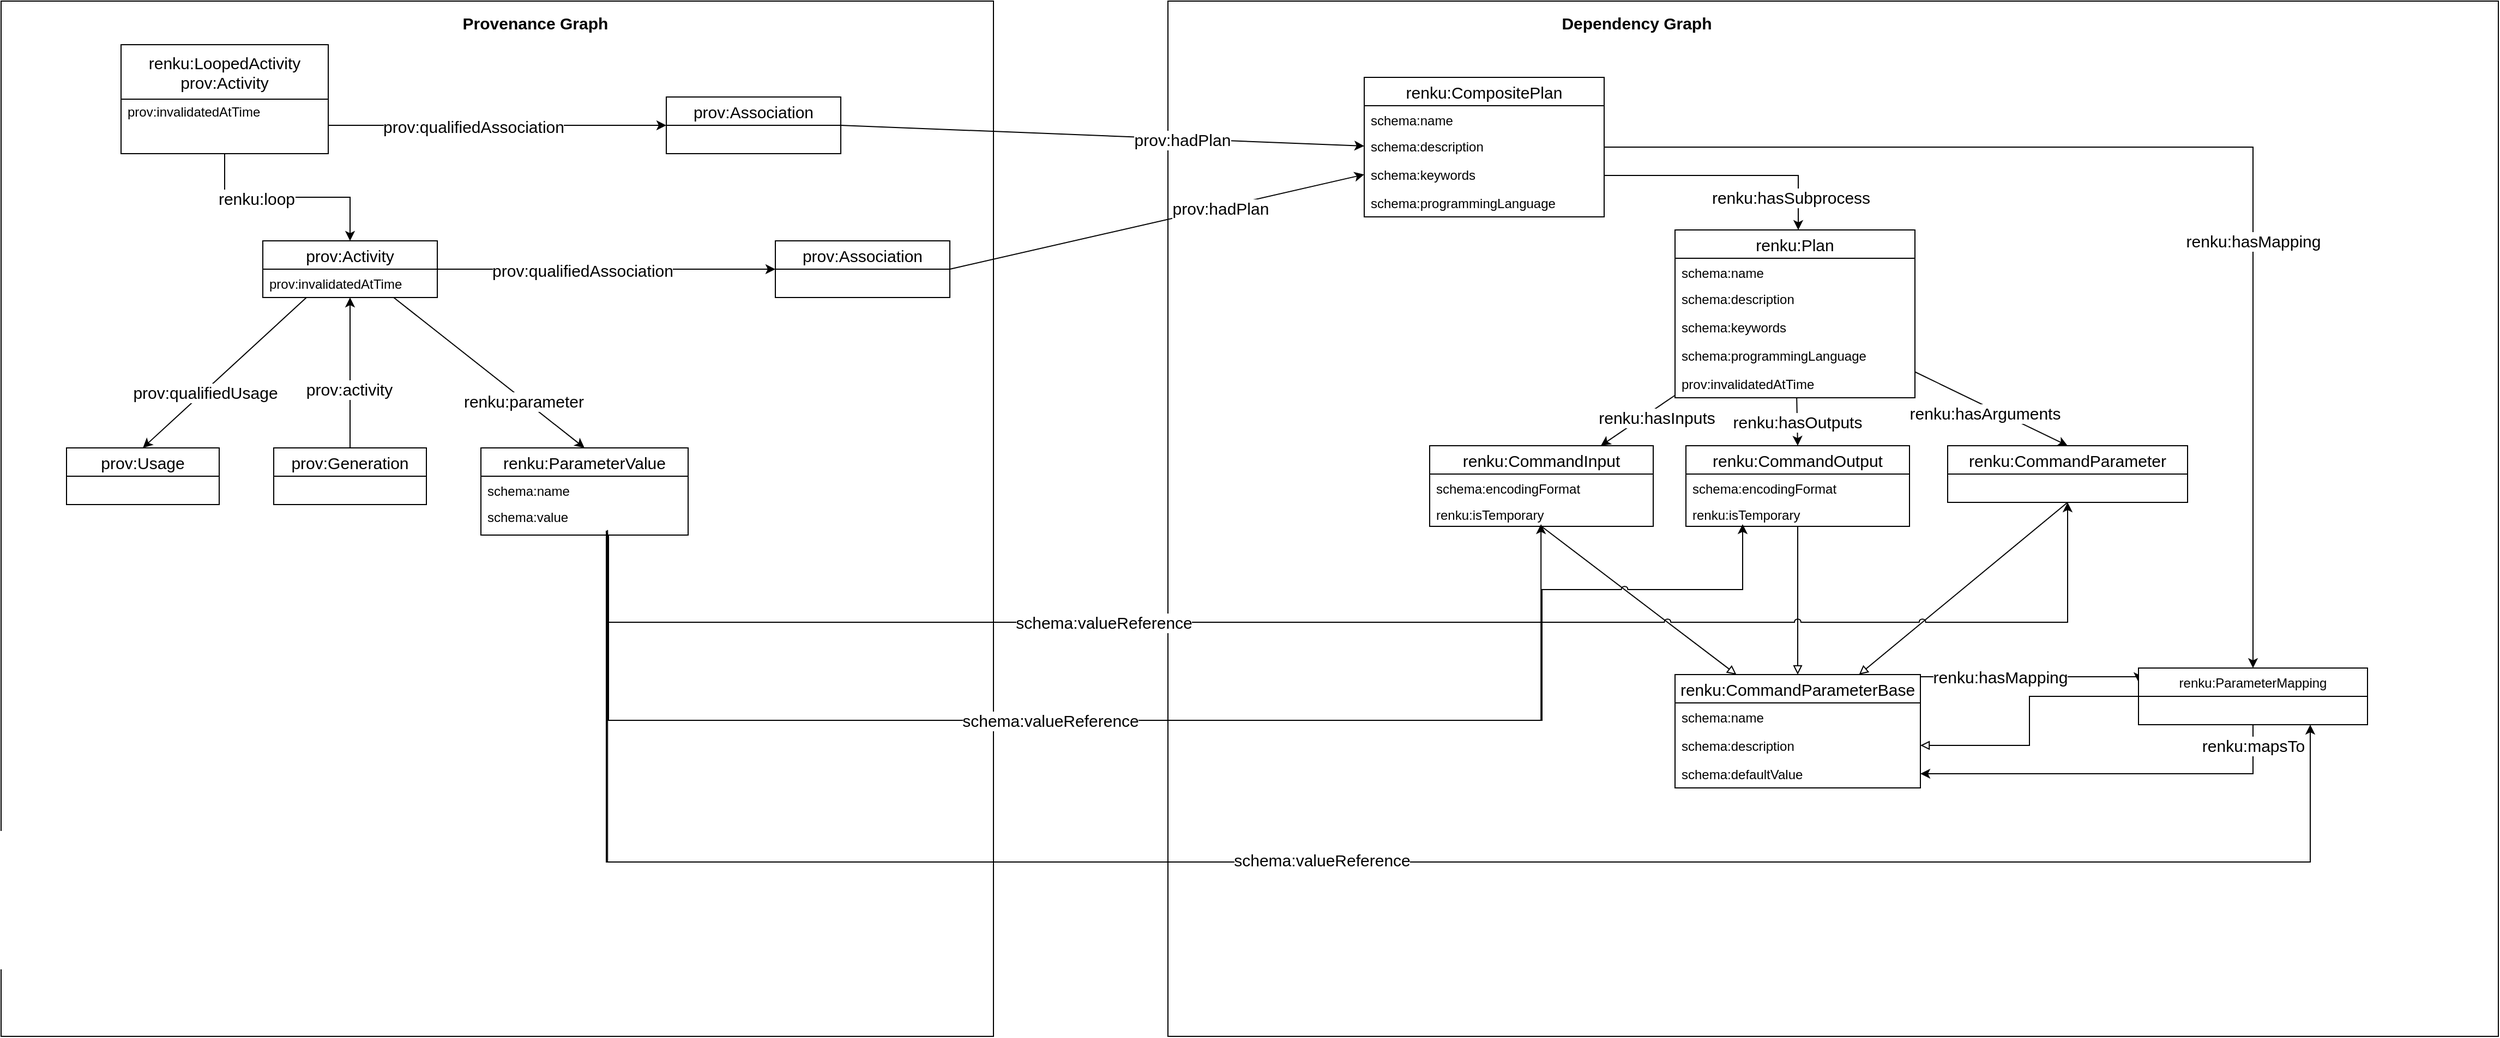 <mxfile>
    <diagram id="LXhlzKA2DTauktz912tX" name="Page-1">
        <mxGraphModel dx="1205" dy="1123" grid="1" gridSize="10" guides="1" tooltips="1" connect="1" arrows="1" fold="1" page="1" pageScale="1" pageWidth="850" pageHeight="1100" math="0" shadow="0">
            <root>
                <mxCell id="0"/>
                <mxCell id="1" parent="0"/>
                <mxCell id="3" value="" style="rounded=0;whiteSpace=wrap;html=1;" parent="1" vertex="1">
                    <mxGeometry x="10" y="30" width="910" height="950" as="geometry"/>
                </mxCell>
                <mxCell id="4" value="Provenance Graph" style="text;html=1;strokeColor=none;fillColor=none;align=center;verticalAlign=middle;whiteSpace=wrap;rounded=0;fontStyle=1;fontSize=15;" parent="1" vertex="1">
                    <mxGeometry x="410" y="40" width="180" height="20" as="geometry"/>
                </mxCell>
                <mxCell id="9" value="prov:Activity" style="swimlane;fontStyle=0;childLayout=stackLayout;horizontal=1;startSize=26;fillColor=none;horizontalStack=0;resizeParent=1;resizeParentMax=0;resizeLast=0;collapsible=1;marginBottom=0;fontSize=15;" parent="1" vertex="1">
                    <mxGeometry x="250" y="250" width="160" height="52" as="geometry"/>
                </mxCell>
                <mxCell id="13" value="prov:Usage" style="swimlane;fontStyle=0;childLayout=stackLayout;horizontal=1;startSize=26;fillColor=none;horizontalStack=0;resizeParent=1;resizeParentMax=0;resizeLast=0;collapsible=1;marginBottom=0;fontSize=15;" parent="1" vertex="1">
                    <mxGeometry x="70" y="440" width="140" height="52" as="geometry"/>
                </mxCell>
                <mxCell id="17" value="prov:Generation" style="swimlane;fontStyle=0;childLayout=stackLayout;horizontal=1;startSize=26;fillColor=none;horizontalStack=0;resizeParent=1;resizeParentMax=0;resizeLast=0;collapsible=1;marginBottom=0;fontSize=15;" parent="1" vertex="1">
                    <mxGeometry x="260" y="440" width="140" height="52" as="geometry"/>
                </mxCell>
                <mxCell id="18" value="renku:ParameterValue" style="swimlane;fontStyle=0;childLayout=stackLayout;horizontal=1;startSize=26;fillColor=none;horizontalStack=0;resizeParent=1;resizeParentMax=0;resizeLast=0;collapsible=1;marginBottom=0;fontSize=15;" parent="1" vertex="1">
                    <mxGeometry x="450" y="440" width="190" height="80" as="geometry"/>
                </mxCell>
                <mxCell id="19" value="" style="endArrow=classic;html=1;fontSize=15;exitX=0.25;exitY=1;exitDx=0;exitDy=0;entryX=0.5;entryY=0;entryDx=0;entryDy=0;" parent="1" source="9" target="13" edge="1">
                    <mxGeometry width="50" height="50" relative="1" as="geometry">
                        <mxPoint x="780" y="180" as="sourcePoint"/>
                        <mxPoint x="830" y="130" as="targetPoint"/>
                    </mxGeometry>
                </mxCell>
                <mxCell id="22" value="prov:qualifiedUsage" style="edgeLabel;html=1;align=center;verticalAlign=middle;resizable=0;points=[];fontSize=15;" parent="19" vertex="1" connectable="0">
                    <mxGeometry x="0.252" y="1" relative="1" as="geometry">
                        <mxPoint as="offset"/>
                    </mxGeometry>
                </mxCell>
                <mxCell id="20" value="" style="endArrow=classic;html=1;fontSize=15;entryX=0.5;entryY=1;entryDx=0;entryDy=0;" parent="1" source="17" target="9" edge="1">
                    <mxGeometry width="50" height="50" relative="1" as="geometry">
                        <mxPoint x="630" y="30" as="sourcePoint"/>
                        <mxPoint x="680" y="-20" as="targetPoint"/>
                    </mxGeometry>
                </mxCell>
                <mxCell id="23" value="prov:activity" style="edgeLabel;html=1;align=center;verticalAlign=middle;resizable=0;points=[];fontSize=15;" parent="20" vertex="1" connectable="0">
                    <mxGeometry x="-0.213" y="1" relative="1" as="geometry">
                        <mxPoint as="offset"/>
                    </mxGeometry>
                </mxCell>
                <mxCell id="21" value="" style="endArrow=classic;html=1;fontSize=15;exitX=0.75;exitY=1;exitDx=0;exitDy=0;entryX=0.5;entryY=0;entryDx=0;entryDy=0;" parent="1" source="9" target="18" edge="1">
                    <mxGeometry width="50" height="50" relative="1" as="geometry">
                        <mxPoint x="610" y="30" as="sourcePoint"/>
                        <mxPoint x="660" y="-20" as="targetPoint"/>
                    </mxGeometry>
                </mxCell>
                <mxCell id="24" value="renku:parameter" style="edgeLabel;html=1;align=center;verticalAlign=middle;resizable=0;points=[];fontSize=15;" parent="21" vertex="1" connectable="0">
                    <mxGeometry x="0.366" y="-1" relative="1" as="geometry">
                        <mxPoint as="offset"/>
                    </mxGeometry>
                </mxCell>
                <mxCell id="29" value="schema:name" style="text;strokeColor=none;fillColor=none;align=left;verticalAlign=top;spacingLeft=4;spacingRight=4;overflow=hidden;rotatable=0;points=[[0,0.5],[1,0.5]];portConstraint=eastwest;" parent="1" vertex="1">
                    <mxGeometry x="450" y="466" width="190" height="26" as="geometry"/>
                </mxCell>
                <mxCell id="98" style="edgeStyle=orthogonalEdgeStyle;rounded=0;orthogonalLoop=1;jettySize=auto;html=1;entryX=0.75;entryY=1;entryDx=0;entryDy=0;startArrow=none;startFill=0;endArrow=classic;endFill=1;fontColor=#FFFFFF;exitX=0.43;exitY=1.077;exitDx=0;exitDy=0;exitPerimeter=0;" parent="1" source="125" target="84" edge="1">
                    <mxGeometry relative="1" as="geometry">
                        <Array as="points">
                            <mxPoint x="566" y="820"/>
                            <mxPoint x="2128" y="820"/>
                        </Array>
                        <mxPoint x="565" y="642" as="sourcePoint"/>
                    </mxGeometry>
                </mxCell>
                <mxCell id="32" value="" style="rounded=0;whiteSpace=wrap;html=1;fontSize=15;" parent="1" vertex="1">
                    <mxGeometry x="1080" y="30" width="1220" height="950" as="geometry"/>
                </mxCell>
                <mxCell id="33" value="Dependency Graph" style="text;html=1;strokeColor=none;fillColor=none;align=center;verticalAlign=middle;whiteSpace=wrap;rounded=0;fontStyle=1;fontSize=15;" parent="1" vertex="1">
                    <mxGeometry x="1420" y="40" width="180" height="20" as="geometry"/>
                </mxCell>
                <mxCell id="63" style="rounded=0;orthogonalLoop=1;jettySize=auto;html=1;endArrow=classic;endFill=1;fontSize=15;" parent="1" source="34" target="42" edge="1">
                    <mxGeometry relative="1" as="geometry"/>
                </mxCell>
                <mxCell id="89" value="renku:hasInputs" style="edgeLabel;html=1;align=center;verticalAlign=middle;resizable=0;points=[];fontSize=15;" parent="63" vertex="1" connectable="0">
                    <mxGeometry x="0.425" y="1" relative="1" as="geometry">
                        <mxPoint x="30.39" y="-13.9" as="offset"/>
                    </mxGeometry>
                </mxCell>
                <mxCell id="64" style="edgeStyle=none;rounded=0;orthogonalLoop=1;jettySize=auto;html=1;entryX=0.5;entryY=0;entryDx=0;entryDy=0;endArrow=classic;endFill=1;fontSize=15;" parent="1" source="34" target="46" edge="1">
                    <mxGeometry relative="1" as="geometry"/>
                </mxCell>
                <mxCell id="90" value="renku:hasOutputs" style="edgeLabel;html=1;align=center;verticalAlign=middle;resizable=0;points=[];fontSize=15;" parent="64" vertex="1" connectable="0">
                    <mxGeometry x="-0.385" y="-1" relative="1" as="geometry">
                        <mxPoint x="1" y="8" as="offset"/>
                    </mxGeometry>
                </mxCell>
                <mxCell id="65" style="edgeStyle=none;rounded=0;orthogonalLoop=1;jettySize=auto;html=1;entryX=0.5;entryY=0;entryDx=0;entryDy=0;endArrow=classic;endFill=1;fontSize=15;" parent="1" source="34" target="50" edge="1">
                    <mxGeometry relative="1" as="geometry"/>
                </mxCell>
                <mxCell id="91" value="renku:hasArguments" style="edgeLabel;html=1;align=center;verticalAlign=middle;resizable=0;points=[];fontSize=15;" parent="65" vertex="1" connectable="0">
                    <mxGeometry x="-0.289" y="-2" relative="1" as="geometry">
                        <mxPoint x="14.45" y="11.72" as="offset"/>
                    </mxGeometry>
                </mxCell>
                <mxCell id="34" value="renku:Plan" style="swimlane;fontStyle=0;childLayout=stackLayout;horizontal=1;startSize=26;fillColor=none;horizontalStack=0;resizeParent=1;resizeParentMax=0;resizeLast=0;collapsible=1;marginBottom=0;fontSize=15;" parent="1" vertex="1">
                    <mxGeometry x="1545" y="240" width="220" height="154" as="geometry"/>
                </mxCell>
                <mxCell id="54" value="schema:name" style="text;strokeColor=none;fillColor=none;align=left;verticalAlign=top;spacingLeft=4;spacingRight=4;overflow=hidden;rotatable=0;points=[[0,0.5],[1,0.5]];portConstraint=eastwest;" parent="34" vertex="1">
                    <mxGeometry y="26" width="220" height="24" as="geometry"/>
                </mxCell>
                <mxCell id="43" value="schema:description" style="text;strokeColor=none;fillColor=none;align=left;verticalAlign=top;spacingLeft=4;spacingRight=4;overflow=hidden;rotatable=0;points=[[0,0.5],[1,0.5]];portConstraint=eastwest;" parent="34" vertex="1">
                    <mxGeometry y="50" width="220" height="26" as="geometry"/>
                </mxCell>
                <mxCell id="66" value="schema:keywords" style="text;strokeColor=none;fillColor=none;align=left;verticalAlign=top;spacingLeft=4;spacingRight=4;overflow=hidden;rotatable=0;points=[[0,0.5],[1,0.5]];portConstraint=eastwest;" parent="34" vertex="1">
                    <mxGeometry y="76" width="220" height="26" as="geometry"/>
                </mxCell>
                <mxCell id="67" value="schema:programmingLanguage" style="text;strokeColor=none;fillColor=none;align=left;verticalAlign=top;spacingLeft=4;spacingRight=4;overflow=hidden;rotatable=0;points=[[0,0.5],[1,0.5]];portConstraint=eastwest;" parent="34" vertex="1">
                    <mxGeometry y="102" width="220" height="26" as="geometry"/>
                </mxCell>
                <mxCell id="124" value="prov:invalidatedAtTime" style="text;strokeColor=none;fillColor=none;align=left;verticalAlign=top;spacingLeft=4;spacingRight=4;overflow=hidden;rotatable=0;points=[[0,0.5],[1,0.5]];portConstraint=eastwest;" parent="34" vertex="1">
                    <mxGeometry y="128" width="220" height="26" as="geometry"/>
                </mxCell>
                <mxCell id="37" value="prov:Association" style="swimlane;fontStyle=0;childLayout=stackLayout;horizontal=1;startSize=26;fillColor=none;horizontalStack=0;resizeParent=1;resizeParentMax=0;resizeLast=0;collapsible=1;marginBottom=0;fontSize=15;" parent="1" vertex="1">
                    <mxGeometry x="720" y="250" width="160" height="52" as="geometry"/>
                </mxCell>
                <mxCell id="38" value="" style="endArrow=classic;html=1;fontSize=15;exitX=1;exitY=0.5;exitDx=0;exitDy=0;entryX=0;entryY=0.5;entryDx=0;entryDy=0;" parent="1" source="9" target="37" edge="1">
                    <mxGeometry width="50" height="50" relative="1" as="geometry">
                        <mxPoint x="490" y="180" as="sourcePoint"/>
                        <mxPoint x="540" y="130" as="targetPoint"/>
                    </mxGeometry>
                </mxCell>
                <mxCell id="39" value="prov:qualifiedAssociation" style="edgeLabel;html=1;align=center;verticalAlign=middle;resizable=0;points=[];fontSize=15;" parent="38" vertex="1" connectable="0">
                    <mxGeometry x="-0.143" y="-1" relative="1" as="geometry">
                        <mxPoint as="offset"/>
                    </mxGeometry>
                </mxCell>
                <mxCell id="40" value="" style="endArrow=classic;html=1;fontSize=15;exitX=1;exitY=0.5;exitDx=0;exitDy=0;" parent="1" source="37" target="77" edge="1">
                    <mxGeometry width="50" height="50" relative="1" as="geometry">
                        <mxPoint x="1130" y="10" as="sourcePoint"/>
                        <mxPoint x="1180" y="-40" as="targetPoint"/>
                    </mxGeometry>
                </mxCell>
                <mxCell id="41" value="prov:hadPlan" style="edgeLabel;html=1;align=center;verticalAlign=middle;resizable=0;points=[];fontSize=15;" parent="40" vertex="1" connectable="0">
                    <mxGeometry x="0.303" relative="1" as="geometry">
                        <mxPoint as="offset"/>
                    </mxGeometry>
                </mxCell>
                <mxCell id="42" value="renku:CommandInput" style="swimlane;fontStyle=0;childLayout=stackLayout;horizontal=1;startSize=26;fillColor=none;horizontalStack=0;resizeParent=1;resizeParentMax=0;resizeLast=0;collapsible=1;marginBottom=0;fontSize=15;" parent="1" vertex="1">
                    <mxGeometry x="1320" y="438" width="205" height="74" as="geometry"/>
                </mxCell>
                <mxCell id="68" value="schema:encodingFormat" style="text;strokeColor=none;fillColor=none;align=left;verticalAlign=top;spacingLeft=4;spacingRight=4;overflow=hidden;rotatable=0;points=[[0,0.5],[1,0.5]];portConstraint=eastwest;" parent="42" vertex="1">
                    <mxGeometry y="26" width="205" height="24" as="geometry"/>
                </mxCell>
                <mxCell id="105" value="renku:isTemporary" style="text;strokeColor=none;fillColor=none;align=left;verticalAlign=top;spacingLeft=4;spacingRight=4;overflow=hidden;rotatable=0;points=[[0,0.5],[1,0.5]];portConstraint=eastwest;" parent="42" vertex="1">
                    <mxGeometry y="50" width="205" height="24" as="geometry"/>
                </mxCell>
                <mxCell id="46" value="renku:CommandOutput" style="swimlane;fontStyle=0;childLayout=stackLayout;horizontal=1;startSize=26;fillColor=none;horizontalStack=0;resizeParent=1;resizeParentMax=0;resizeLast=0;collapsible=1;marginBottom=0;fontSize=15;" parent="1" vertex="1">
                    <mxGeometry x="1555" y="438" width="205" height="74" as="geometry"/>
                </mxCell>
                <mxCell id="69" value="schema:encodingFormat" style="text;strokeColor=none;fillColor=none;align=left;verticalAlign=top;spacingLeft=4;spacingRight=4;overflow=hidden;rotatable=0;points=[[0,0.5],[1,0.5]];portConstraint=eastwest;" parent="46" vertex="1">
                    <mxGeometry y="26" width="205" height="24" as="geometry"/>
                </mxCell>
                <mxCell id="106" value="renku:isTemporary" style="text;strokeColor=none;fillColor=none;align=left;verticalAlign=top;spacingLeft=4;spacingRight=4;overflow=hidden;rotatable=0;points=[[0,0.5],[1,0.5]];portConstraint=eastwest;" parent="46" vertex="1">
                    <mxGeometry y="50" width="205" height="24" as="geometry"/>
                </mxCell>
                <mxCell id="50" value="renku:CommandParameter" style="swimlane;fontStyle=0;childLayout=stackLayout;horizontal=1;startSize=26;fillColor=none;horizontalStack=0;resizeParent=1;resizeParentMax=0;resizeLast=0;collapsible=1;marginBottom=0;fontSize=15;" parent="1" vertex="1">
                    <mxGeometry x="1795" y="438" width="220" height="52" as="geometry"/>
                </mxCell>
                <mxCell id="120" style="edgeStyle=orthogonalEdgeStyle;rounded=0;orthogonalLoop=1;jettySize=auto;html=1;entryX=0;entryY=0.25;entryDx=0;entryDy=0;" parent="1" source="55" target="84" edge="1">
                    <mxGeometry relative="1" as="geometry">
                        <Array as="points">
                            <mxPoint x="1970" y="650"/>
                        </Array>
                    </mxGeometry>
                </mxCell>
                <mxCell id="121" value="renku:hasMapping" style="edgeLabel;html=1;align=center;verticalAlign=middle;resizable=0;points=[];fontSize=15;" parent="120" vertex="1" connectable="0">
                    <mxGeometry x="-0.291" relative="1" as="geometry">
                        <mxPoint as="offset"/>
                    </mxGeometry>
                </mxCell>
                <mxCell id="55" value="renku:CommandParameterBase" style="swimlane;fontStyle=0;childLayout=stackLayout;horizontal=1;startSize=26;fillColor=none;horizontalStack=0;resizeParent=1;resizeParentMax=0;resizeLast=0;collapsible=1;marginBottom=0;fontSize=15;" parent="1" vertex="1">
                    <mxGeometry x="1545" y="648" width="225" height="104" as="geometry"/>
                </mxCell>
                <mxCell id="56" value="schema:name" style="text;strokeColor=none;fillColor=none;align=left;verticalAlign=top;spacingLeft=4;spacingRight=4;overflow=hidden;rotatable=0;points=[[0,0.5],[1,0.5]];portConstraint=eastwest;" parent="55" vertex="1">
                    <mxGeometry y="26" width="225" height="26" as="geometry"/>
                </mxCell>
                <mxCell id="70" value="schema:description" style="text;strokeColor=none;fillColor=none;align=left;verticalAlign=top;spacingLeft=4;spacingRight=4;overflow=hidden;rotatable=0;points=[[0,0.5],[1,0.5]];portConstraint=eastwest;" parent="55" vertex="1">
                    <mxGeometry y="52" width="225" height="26" as="geometry"/>
                </mxCell>
                <mxCell id="57" value="schema:defaultValue" style="text;strokeColor=none;fillColor=none;align=left;verticalAlign=top;spacingLeft=4;spacingRight=4;overflow=hidden;rotatable=0;points=[[0,0.5],[1,0.5]];portConstraint=eastwest;" parent="55" vertex="1">
                    <mxGeometry y="78" width="225" height="26" as="geometry"/>
                </mxCell>
                <mxCell id="58" value="" style="endArrow=block;html=1;fontSize=15;exitX=0.5;exitY=1;exitDx=0;exitDy=0;entryX=0.25;entryY=0;entryDx=0;entryDy=0;endFill=0;" parent="1" source="42" target="55" edge="1">
                    <mxGeometry width="50" height="50" relative="1" as="geometry">
                        <mxPoint x="1347.5" y="258" as="sourcePoint"/>
                        <mxPoint x="1397.5" y="208" as="targetPoint"/>
                    </mxGeometry>
                </mxCell>
                <mxCell id="59" value="" style="endArrow=block;html=1;fontSize=15;exitX=0.5;exitY=1;exitDx=0;exitDy=0;entryX=0.5;entryY=0;entryDx=0;entryDy=0;endFill=0;" parent="1" source="46" target="55" edge="1">
                    <mxGeometry width="50" height="50" relative="1" as="geometry">
                        <mxPoint x="1457.5" y="238" as="sourcePoint"/>
                        <mxPoint x="1507.5" y="188" as="targetPoint"/>
                    </mxGeometry>
                </mxCell>
                <mxCell id="60" value="" style="endArrow=block;html=1;fontSize=15;exitX=0.5;exitY=1;exitDx=0;exitDy=0;entryX=0.75;entryY=0;entryDx=0;entryDy=0;endFill=0;" parent="1" source="50" target="55" edge="1">
                    <mxGeometry width="50" height="50" relative="1" as="geometry">
                        <mxPoint x="1537.5" y="238" as="sourcePoint"/>
                        <mxPoint x="1587.5" y="188" as="targetPoint"/>
                    </mxGeometry>
                </mxCell>
                <mxCell id="71" style="edgeStyle=orthogonalEdgeStyle;rounded=0;orthogonalLoop=1;jettySize=auto;html=1;endArrow=classic;endFill=1;fontSize=15;entryX=0.498;entryY=0.917;entryDx=0;entryDy=0;entryPerimeter=0;" parent="1" target="105" edge="1">
                    <mxGeometry relative="1" as="geometry">
                        <Array as="points">
                            <mxPoint x="567" y="520"/>
                            <mxPoint x="567" y="690"/>
                            <mxPoint x="1422" y="690"/>
                        </Array>
                        <mxPoint x="1422" y="530" as="targetPoint"/>
                        <mxPoint x="570" y="520" as="sourcePoint"/>
                    </mxGeometry>
                </mxCell>
                <mxCell id="73" style="edgeStyle=orthogonalEdgeStyle;rounded=0;orthogonalLoop=1;jettySize=auto;html=1;endArrow=classic;endFill=1;fontSize=15;jumpStyle=arc;exitX=0.43;exitY=0.974;exitDx=0;exitDy=0;exitPerimeter=0;" parent="1" source="125" edge="1">
                    <mxGeometry relative="1" as="geometry">
                        <Array as="points">
                            <mxPoint x="566" y="690"/>
                            <mxPoint x="1423" y="690"/>
                            <mxPoint x="1423" y="570"/>
                            <mxPoint x="1607" y="570"/>
                        </Array>
                        <mxPoint x="1607" y="510" as="targetPoint"/>
                        <mxPoint x="265" y="642" as="sourcePoint"/>
                    </mxGeometry>
                </mxCell>
                <mxCell id="74" value="schema:valueReference" style="edgeLabel;html=1;align=center;verticalAlign=middle;resizable=0;points=[];fontSize=15;" parent="73" vertex="1" connectable="0">
                    <mxGeometry x="-0.168" relative="1" as="geometry">
                        <mxPoint as="offset"/>
                    </mxGeometry>
                </mxCell>
                <mxCell id="75" style="edgeStyle=orthogonalEdgeStyle;rounded=0;orthogonalLoop=1;jettySize=auto;html=1;entryX=0.5;entryY=1;entryDx=0;entryDy=0;endArrow=classic;endFill=1;fontSize=15;jumpStyle=arc;" parent="1" target="50" edge="1">
                    <mxGeometry relative="1" as="geometry">
                        <Array as="points">
                            <mxPoint x="565" y="600"/>
                            <mxPoint x="1905" y="600"/>
                        </Array>
                        <mxPoint x="565" y="520" as="sourcePoint"/>
                    </mxGeometry>
                </mxCell>
                <mxCell id="76" value="schema:valueReference" style="edgeLabel;html=1;align=center;verticalAlign=middle;resizable=0;points=[];fontSize=15;" parent="75" vertex="1" connectable="0">
                    <mxGeometry x="-0.3" relative="1" as="geometry">
                        <mxPoint as="offset"/>
                    </mxGeometry>
                </mxCell>
                <mxCell id="82" style="edgeStyle=orthogonalEdgeStyle;rounded=0;orthogonalLoop=1;jettySize=auto;html=1;" parent="1" source="77" target="34" edge="1">
                    <mxGeometry relative="1" as="geometry">
                        <Array as="points">
                            <mxPoint x="1658" y="190"/>
                        </Array>
                    </mxGeometry>
                </mxCell>
                <mxCell id="83" value="renku:hasSubprocess" style="edgeLabel;html=1;align=center;verticalAlign=middle;resizable=0;points=[];fontSize=15;" parent="82" vertex="1" connectable="0">
                    <mxGeometry x="-0.2" y="-3" relative="1" as="geometry">
                        <mxPoint x="79.5" y="17" as="offset"/>
                    </mxGeometry>
                </mxCell>
                <mxCell id="92" style="edgeStyle=orthogonalEdgeStyle;rounded=0;orthogonalLoop=1;jettySize=auto;html=1;entryX=0.5;entryY=0;entryDx=0;entryDy=0;startArrow=none;startFill=0;endArrow=classic;endFill=1;" parent="1" source="77" target="84" edge="1">
                    <mxGeometry relative="1" as="geometry"/>
                </mxCell>
                <mxCell id="93" value="renku:hasMapping" style="edgeLabel;html=1;align=center;verticalAlign=middle;resizable=0;points=[];fontSize=15;" parent="92" vertex="1" connectable="0">
                    <mxGeometry x="0.154" y="1" relative="1" as="geometry">
                        <mxPoint x="-1" y="62" as="offset"/>
                    </mxGeometry>
                </mxCell>
                <mxCell id="77" value="renku:CompositePlan" style="swimlane;fontStyle=0;childLayout=stackLayout;horizontal=1;startSize=26;horizontalStack=0;resizeParent=1;resizeParentMax=0;resizeLast=0;collapsible=1;marginBottom=0;fontSize=15;" parent="1" vertex="1">
                    <mxGeometry x="1260" y="100" width="220" height="128" as="geometry"/>
                </mxCell>
                <mxCell id="78" value="schema:name" style="text;strokeColor=none;fillColor=none;align=left;verticalAlign=top;spacingLeft=4;spacingRight=4;overflow=hidden;rotatable=0;points=[[0,0.5],[1,0.5]];portConstraint=eastwest;" parent="77" vertex="1">
                    <mxGeometry y="26" width="220" height="24" as="geometry"/>
                </mxCell>
                <mxCell id="79" value="schema:description" style="text;strokeColor=none;fillColor=none;align=left;verticalAlign=top;spacingLeft=4;spacingRight=4;overflow=hidden;rotatable=0;points=[[0,0.5],[1,0.5]];portConstraint=eastwest;" parent="77" vertex="1">
                    <mxGeometry y="50" width="220" height="26" as="geometry"/>
                </mxCell>
                <mxCell id="80" value="schema:keywords" style="text;strokeColor=none;fillColor=none;align=left;verticalAlign=top;spacingLeft=4;spacingRight=4;overflow=hidden;rotatable=0;points=[[0,0.5],[1,0.5]];portConstraint=eastwest;" parent="77" vertex="1">
                    <mxGeometry y="76" width="220" height="26" as="geometry"/>
                </mxCell>
                <mxCell id="81" value="schema:programmingLanguage" style="text;strokeColor=none;fillColor=none;align=left;verticalAlign=top;spacingLeft=4;spacingRight=4;overflow=hidden;rotatable=0;points=[[0,0.5],[1,0.5]];portConstraint=eastwest;" parent="77" vertex="1">
                    <mxGeometry y="102" width="220" height="26" as="geometry"/>
                </mxCell>
                <mxCell id="94" style="edgeStyle=orthogonalEdgeStyle;rounded=0;orthogonalLoop=1;jettySize=auto;html=1;startArrow=none;startFill=0;endArrow=classic;endFill=1;" parent="1" source="84" target="57" edge="1">
                    <mxGeometry relative="1" as="geometry"/>
                </mxCell>
                <mxCell id="95" value="renku:mapsTo" style="edgeLabel;html=1;align=center;verticalAlign=middle;resizable=0;points=[];fontSize=15;" parent="94" vertex="1" connectable="0">
                    <mxGeometry x="-0.352" relative="1" as="geometry">
                        <mxPoint x="68" y="-26" as="offset"/>
                    </mxGeometry>
                </mxCell>
                <mxCell id="84" value="renku:ParameterMapping" style="swimlane;fontStyle=0;childLayout=stackLayout;horizontal=1;startSize=26;horizontalStack=0;resizeParent=1;resizeParentMax=0;resizeLast=0;collapsible=1;marginBottom=0;" parent="1" vertex="1">
                    <mxGeometry x="1970" y="642" width="210" height="52" as="geometry"/>
                </mxCell>
                <mxCell id="88" style="edgeStyle=orthogonalEdgeStyle;rounded=0;orthogonalLoop=1;jettySize=auto;html=1;entryX=0;entryY=0.5;entryDx=0;entryDy=0;endArrow=none;endFill=0;startArrow=block;startFill=0;" parent="1" source="70" target="84" edge="1">
                    <mxGeometry relative="1" as="geometry"/>
                </mxCell>
                <mxCell id="96" style="edgeStyle=orthogonalEdgeStyle;rounded=0;orthogonalLoop=1;jettySize=auto;html=1;startArrow=none;startFill=0;endArrow=classic;endFill=1;fontColor=#0FF007;entryX=0.75;entryY=1;entryDx=0;entryDy=0;" parent="1" source="125" target="84" edge="1">
                    <mxGeometry relative="1" as="geometry">
                        <mxPoint x="1912" y="700" as="targetPoint"/>
                        <Array as="points">
                            <mxPoint x="565" y="820"/>
                            <mxPoint x="2128" y="820"/>
                        </Array>
                        <mxPoint x="265" y="642" as="sourcePoint"/>
                    </mxGeometry>
                </mxCell>
                <mxCell id="97" value="schema:valueReference" style="edgeLabel;html=1;align=center;verticalAlign=middle;resizable=0;points=[];fontSize=15;" parent="96" vertex="1" connectable="0">
                    <mxGeometry x="-0.037" y="2" relative="1" as="geometry">
                        <mxPoint as="offset"/>
                    </mxGeometry>
                </mxCell>
                <mxCell id="108" style="edgeStyle=orthogonalEdgeStyle;rounded=0;orthogonalLoop=1;jettySize=auto;html=1;" parent="1" source="107" target="9" edge="1">
                    <mxGeometry relative="1" as="geometry"/>
                </mxCell>
                <mxCell id="109" value="renku:loop" style="edgeLabel;html=1;align=center;verticalAlign=middle;resizable=0;points=[];fontSize=15;" parent="108" vertex="1" connectable="0">
                    <mxGeometry x="-0.292" y="-1" relative="1" as="geometry">
                        <mxPoint as="offset"/>
                    </mxGeometry>
                </mxCell>
                <mxCell id="107" value="renku:LoopedActivity&#10;prov:Activity" style="swimlane;fontStyle=0;childLayout=stackLayout;horizontal=1;startSize=50;fillColor=none;horizontalStack=0;resizeParent=1;resizeParentMax=0;resizeLast=0;collapsible=1;marginBottom=0;fontSize=15;" parent="1" vertex="1">
                    <mxGeometry x="120" y="70" width="190" height="100" as="geometry"/>
                </mxCell>
                <mxCell id="115" value="prov:Association" style="swimlane;fontStyle=0;childLayout=stackLayout;horizontal=1;startSize=26;fillColor=none;horizontalStack=0;resizeParent=1;resizeParentMax=0;resizeLast=0;collapsible=1;marginBottom=0;fontSize=15;" parent="1" vertex="1">
                    <mxGeometry x="620" y="118" width="160" height="52" as="geometry"/>
                </mxCell>
                <mxCell id="116" value="" style="endArrow=classic;html=1;fontSize=15;exitX=1;exitY=0.5;exitDx=0;exitDy=0;entryX=0;entryY=0.5;entryDx=0;entryDy=0;" parent="1" target="115" edge="1">
                    <mxGeometry width="50" height="50" relative="1" as="geometry">
                        <mxPoint x="310" y="144" as="sourcePoint"/>
                        <mxPoint x="440" y="-2" as="targetPoint"/>
                    </mxGeometry>
                </mxCell>
                <mxCell id="117" value="prov:qualifiedAssociation" style="edgeLabel;html=1;align=center;verticalAlign=middle;resizable=0;points=[];fontSize=15;" parent="116" vertex="1" connectable="0">
                    <mxGeometry x="-0.143" y="-1" relative="1" as="geometry">
                        <mxPoint as="offset"/>
                    </mxGeometry>
                </mxCell>
                <mxCell id="118" value="" style="endArrow=classic;html=1;fontSize=15;exitX=1;exitY=0.5;exitDx=0;exitDy=0;entryX=0;entryY=0.5;entryDx=0;entryDy=0;" parent="1" source="115" target="79" edge="1">
                    <mxGeometry width="50" height="50" relative="1" as="geometry">
                        <mxPoint x="1030" y="-122" as="sourcePoint"/>
                        <mxPoint x="1160" y="57.143" as="targetPoint"/>
                    </mxGeometry>
                </mxCell>
                <mxCell id="119" value="prov:hadPlan" style="edgeLabel;html=1;align=center;verticalAlign=middle;resizable=0;points=[];fontSize=15;" parent="118" vertex="1" connectable="0">
                    <mxGeometry x="0.303" relative="1" as="geometry">
                        <mxPoint as="offset"/>
                    </mxGeometry>
                </mxCell>
                <mxCell id="122" value="prov:invalidatedAtTime" style="text;align=left;verticalAlign=top;spacingLeft=4;spacingRight=4;overflow=hidden;rotatable=0;points=[[0,0.5],[1,0.5]];portConstraint=eastwest;" parent="1" vertex="1">
                    <mxGeometry x="250" y="276" width="190" height="26" as="geometry"/>
                </mxCell>
                <mxCell id="123" value="prov:invalidatedAtTime" style="text;align=left;verticalAlign=top;spacingLeft=4;spacingRight=4;overflow=hidden;rotatable=0;points=[[0,0.5],[1,0.5]];portConstraint=eastwest;" parent="1" vertex="1">
                    <mxGeometry x="120" y="118" width="190" height="26" as="geometry"/>
                </mxCell>
                <mxCell id="125" value="schema:value" style="text;strokeColor=none;fillColor=none;align=left;verticalAlign=top;spacingLeft=4;spacingRight=4;overflow=hidden;rotatable=0;points=[[0,0.5],[1,0.5]];portConstraint=eastwest;" vertex="1" parent="1">
                    <mxGeometry x="450" y="490" width="270" height="26" as="geometry"/>
                </mxCell>
            </root>
        </mxGraphModel>
    </diagram>
</mxfile>